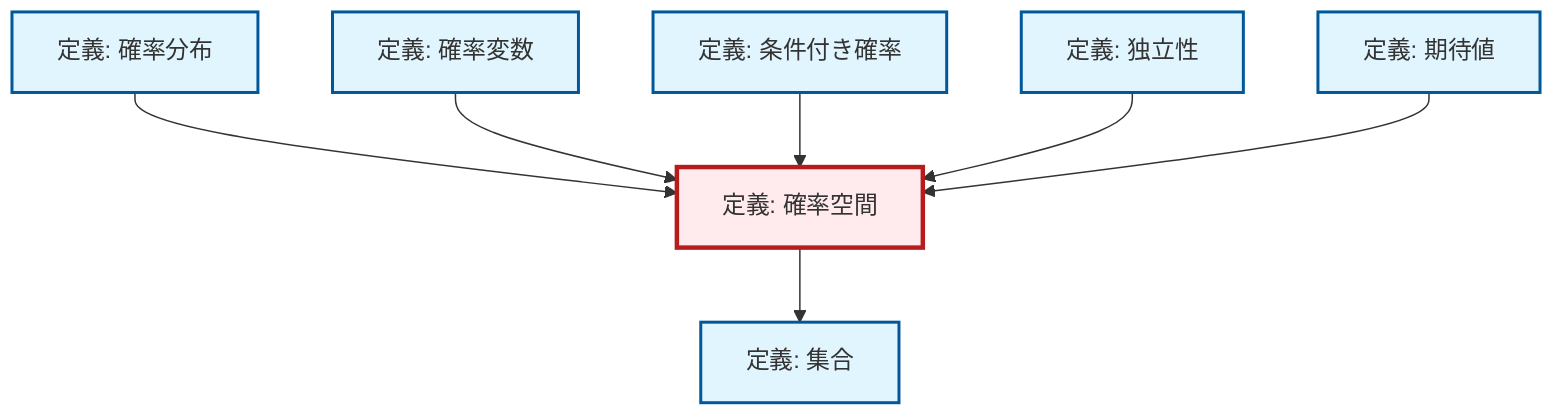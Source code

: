 graph TD
    classDef definition fill:#e1f5fe,stroke:#01579b,stroke-width:2px
    classDef theorem fill:#f3e5f5,stroke:#4a148c,stroke-width:2px
    classDef axiom fill:#fff3e0,stroke:#e65100,stroke-width:2px
    classDef example fill:#e8f5e9,stroke:#1b5e20,stroke-width:2px
    classDef current fill:#ffebee,stroke:#b71c1c,stroke-width:3px
    def-conditional-probability["定義: 条件付き確率"]:::definition
    def-probability-space["定義: 確率空間"]:::definition
    def-probability-distribution["定義: 確率分布"]:::definition
    def-expectation["定義: 期待値"]:::definition
    def-set["定義: 集合"]:::definition
    def-independence["定義: 独立性"]:::definition
    def-random-variable["定義: 確率変数"]:::definition
    def-probability-distribution --> def-probability-space
    def-random-variable --> def-probability-space
    def-conditional-probability --> def-probability-space
    def-independence --> def-probability-space
    def-expectation --> def-probability-space
    def-probability-space --> def-set
    class def-probability-space current